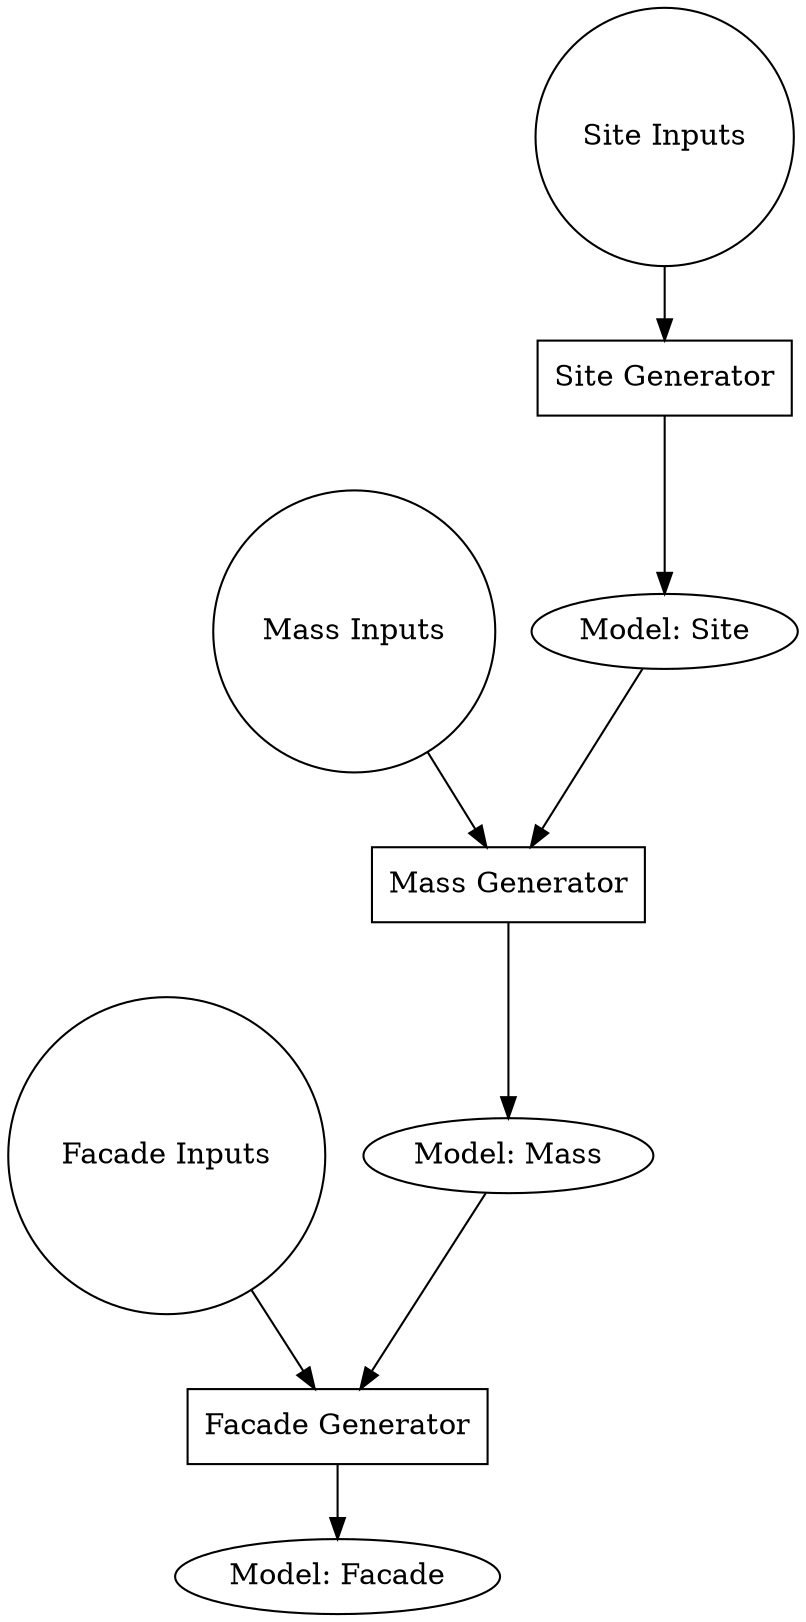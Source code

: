 digraph G {
  "Site Generator" [shape=box]
  "Mass Generator" [shape=box]
  "Facade Generator" [shape=box]
  "Site Inputs" [shape=circle]
  "Mass Inputs" [shape=circle]
  "Facade Inputs" [shape=circle]
  "Site Inputs" -> "Site Generator"
  "Site Generator" -> "Model: Site"
  "Mass Inputs" -> "Mass Generator"
  "Model: Site" -> "Mass Generator"
  "Mass Generator" -> "Model: Mass"
  "Facade Inputs" -> "Facade Generator"
  "Model: Mass" -> "Facade Generator"
  "Facade Generator" -> "Model: Facade"
}
